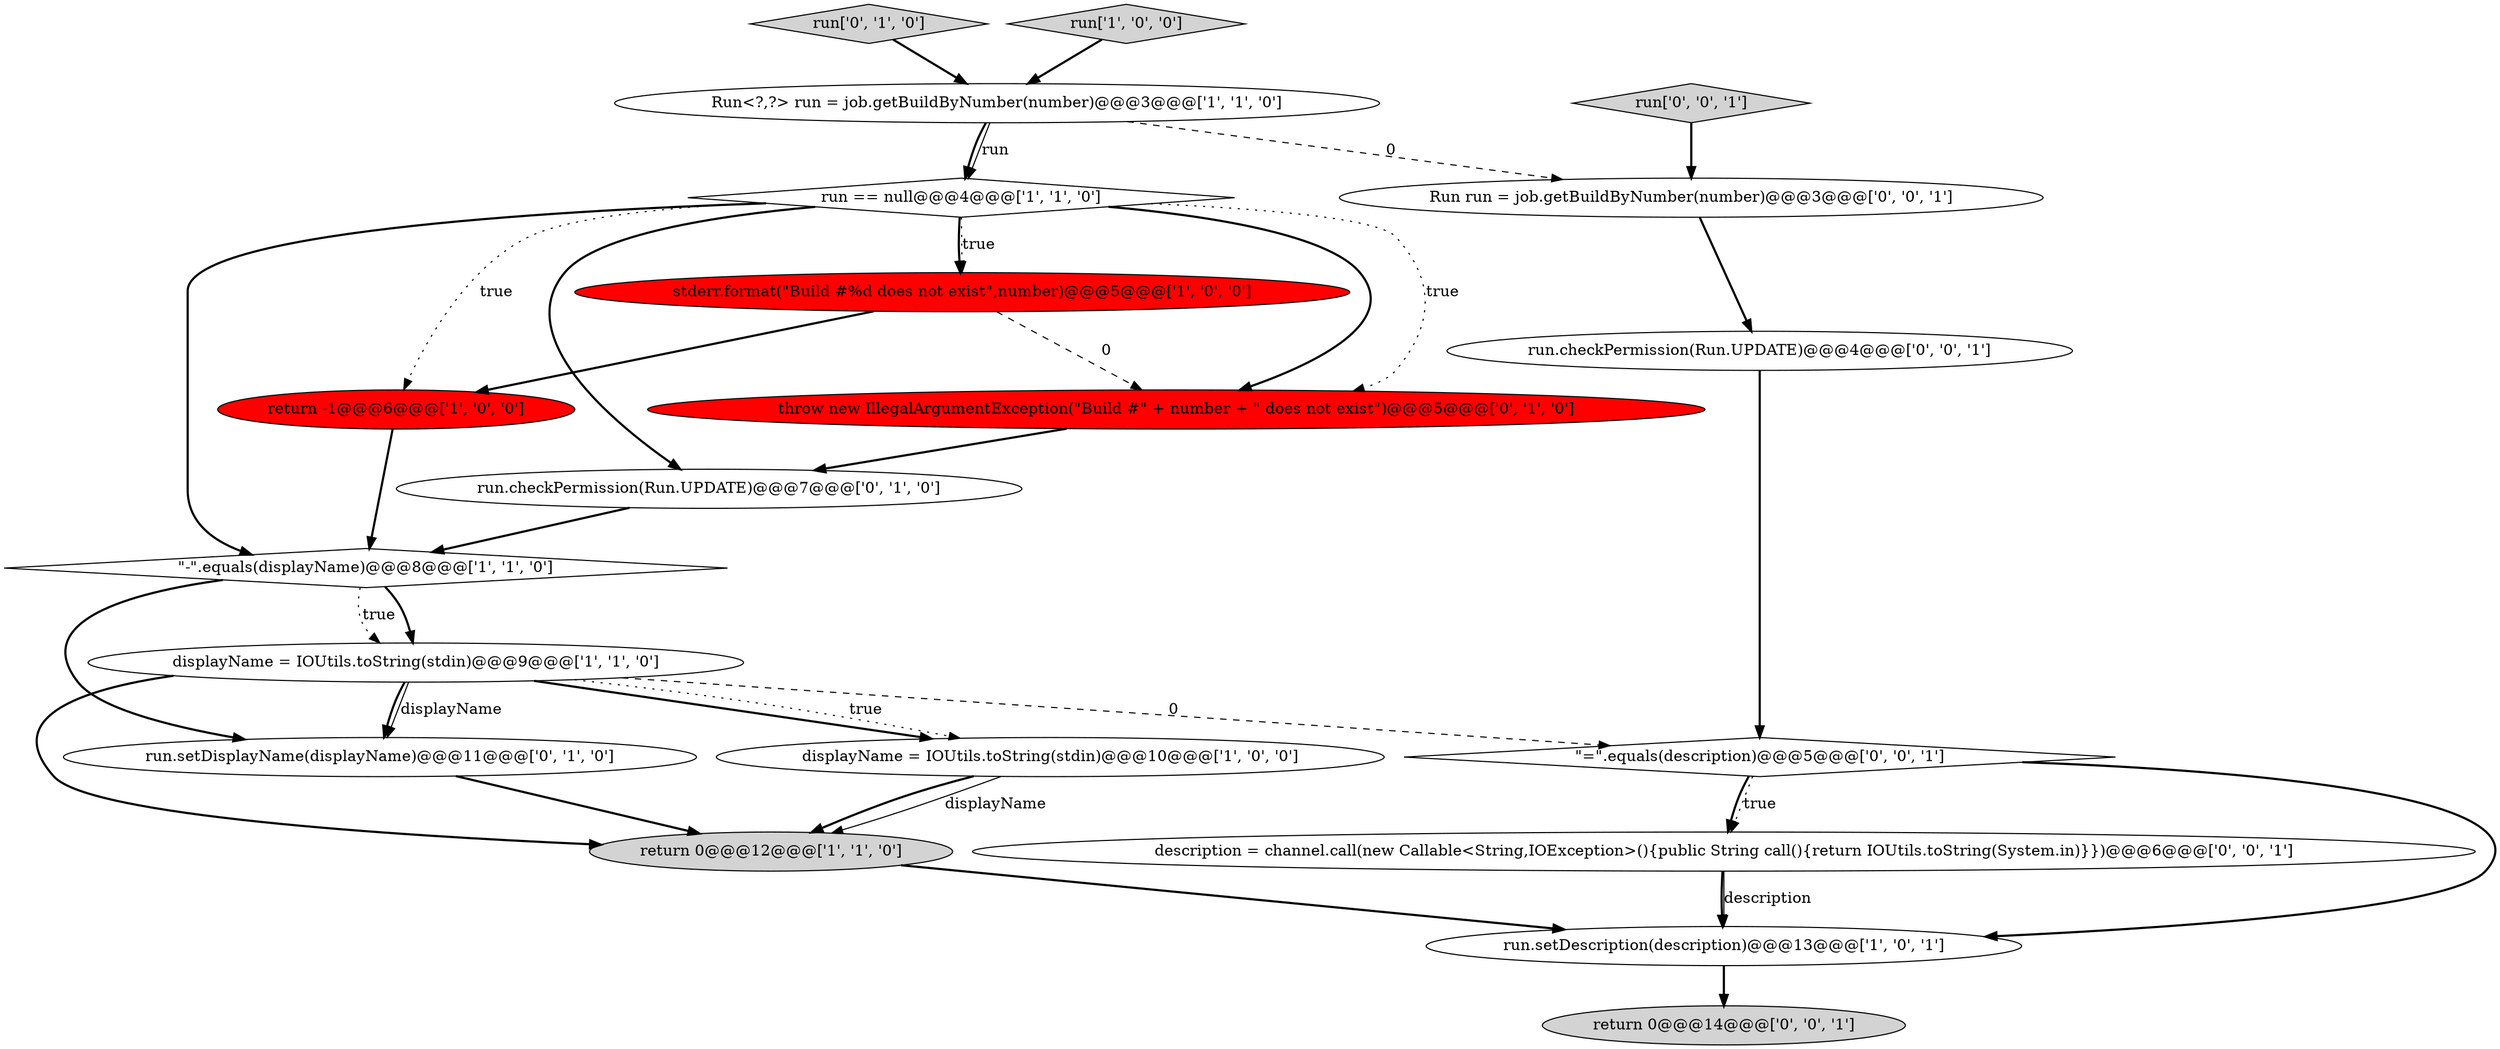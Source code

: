 digraph {
5 [style = filled, label = "run.setDescription(description)@@@13@@@['1', '0', '1']", fillcolor = white, shape = ellipse image = "AAA0AAABBB1BBB"];
6 [style = filled, label = "return 0@@@12@@@['1', '1', '0']", fillcolor = lightgray, shape = ellipse image = "AAA0AAABBB1BBB"];
7 [style = filled, label = "stderr.format(\"Build #%d does not exist\",number)@@@5@@@['1', '0', '0']", fillcolor = red, shape = ellipse image = "AAA1AAABBB1BBB"];
8 [style = filled, label = "displayName = IOUtils.toString(stdin)@@@10@@@['1', '0', '0']", fillcolor = white, shape = ellipse image = "AAA0AAABBB1BBB"];
3 [style = filled, label = "Run<?,?> run = job.getBuildByNumber(number)@@@3@@@['1', '1', '0']", fillcolor = white, shape = ellipse image = "AAA0AAABBB1BBB"];
14 [style = filled, label = "\"=\".equals(description)@@@5@@@['0', '0', '1']", fillcolor = white, shape = diamond image = "AAA0AAABBB3BBB"];
2 [style = filled, label = "run == null@@@4@@@['1', '1', '0']", fillcolor = white, shape = diamond image = "AAA0AAABBB1BBB"];
17 [style = filled, label = "description = channel.call(new Callable<String,IOException>(){public String call(){return IOUtils.toString(System.in)}})@@@6@@@['0', '0', '1']", fillcolor = white, shape = ellipse image = "AAA0AAABBB3BBB"];
10 [style = filled, label = "run.checkPermission(Run.UPDATE)@@@7@@@['0', '1', '0']", fillcolor = white, shape = ellipse image = "AAA0AAABBB2BBB"];
0 [style = filled, label = "return -1@@@6@@@['1', '0', '0']", fillcolor = red, shape = ellipse image = "AAA1AAABBB1BBB"];
13 [style = filled, label = "run['0', '1', '0']", fillcolor = lightgray, shape = diamond image = "AAA0AAABBB2BBB"];
1 [style = filled, label = "\"-\".equals(displayName)@@@8@@@['1', '1', '0']", fillcolor = white, shape = diamond image = "AAA0AAABBB1BBB"];
9 [style = filled, label = "displayName = IOUtils.toString(stdin)@@@9@@@['1', '1', '0']", fillcolor = white, shape = ellipse image = "AAA0AAABBB1BBB"];
16 [style = filled, label = "run['0', '0', '1']", fillcolor = lightgray, shape = diamond image = "AAA0AAABBB3BBB"];
19 [style = filled, label = "Run run = job.getBuildByNumber(number)@@@3@@@['0', '0', '1']", fillcolor = white, shape = ellipse image = "AAA0AAABBB3BBB"];
15 [style = filled, label = "return 0@@@14@@@['0', '0', '1']", fillcolor = lightgray, shape = ellipse image = "AAA0AAABBB3BBB"];
18 [style = filled, label = "run.checkPermission(Run.UPDATE)@@@4@@@['0', '0', '1']", fillcolor = white, shape = ellipse image = "AAA0AAABBB3BBB"];
12 [style = filled, label = "run.setDisplayName(displayName)@@@11@@@['0', '1', '0']", fillcolor = white, shape = ellipse image = "AAA0AAABBB2BBB"];
4 [style = filled, label = "run['1', '0', '0']", fillcolor = lightgray, shape = diamond image = "AAA0AAABBB1BBB"];
11 [style = filled, label = "throw new IllegalArgumentException(\"Build #\" + number + \" does not exist\")@@@5@@@['0', '1', '0']", fillcolor = red, shape = ellipse image = "AAA1AAABBB2BBB"];
4->3 [style = bold, label=""];
17->5 [style = bold, label=""];
19->18 [style = bold, label=""];
2->0 [style = dotted, label="true"];
9->12 [style = solid, label="displayName"];
2->1 [style = bold, label=""];
3->2 [style = solid, label="run"];
7->11 [style = dashed, label="0"];
5->15 [style = bold, label=""];
14->17 [style = bold, label=""];
7->0 [style = bold, label=""];
8->6 [style = bold, label=""];
16->19 [style = bold, label=""];
9->8 [style = bold, label=""];
2->10 [style = bold, label=""];
12->6 [style = bold, label=""];
1->9 [style = bold, label=""];
9->6 [style = bold, label=""];
3->19 [style = dashed, label="0"];
9->8 [style = dotted, label="true"];
2->11 [style = dotted, label="true"];
14->17 [style = dotted, label="true"];
6->5 [style = bold, label=""];
8->6 [style = solid, label="displayName"];
9->14 [style = dashed, label="0"];
3->2 [style = bold, label=""];
13->3 [style = bold, label=""];
11->10 [style = bold, label=""];
0->1 [style = bold, label=""];
2->7 [style = dotted, label="true"];
1->9 [style = dotted, label="true"];
1->12 [style = bold, label=""];
9->12 [style = bold, label=""];
2->7 [style = bold, label=""];
10->1 [style = bold, label=""];
18->14 [style = bold, label=""];
2->11 [style = bold, label=""];
14->5 [style = bold, label=""];
17->5 [style = solid, label="description"];
}
